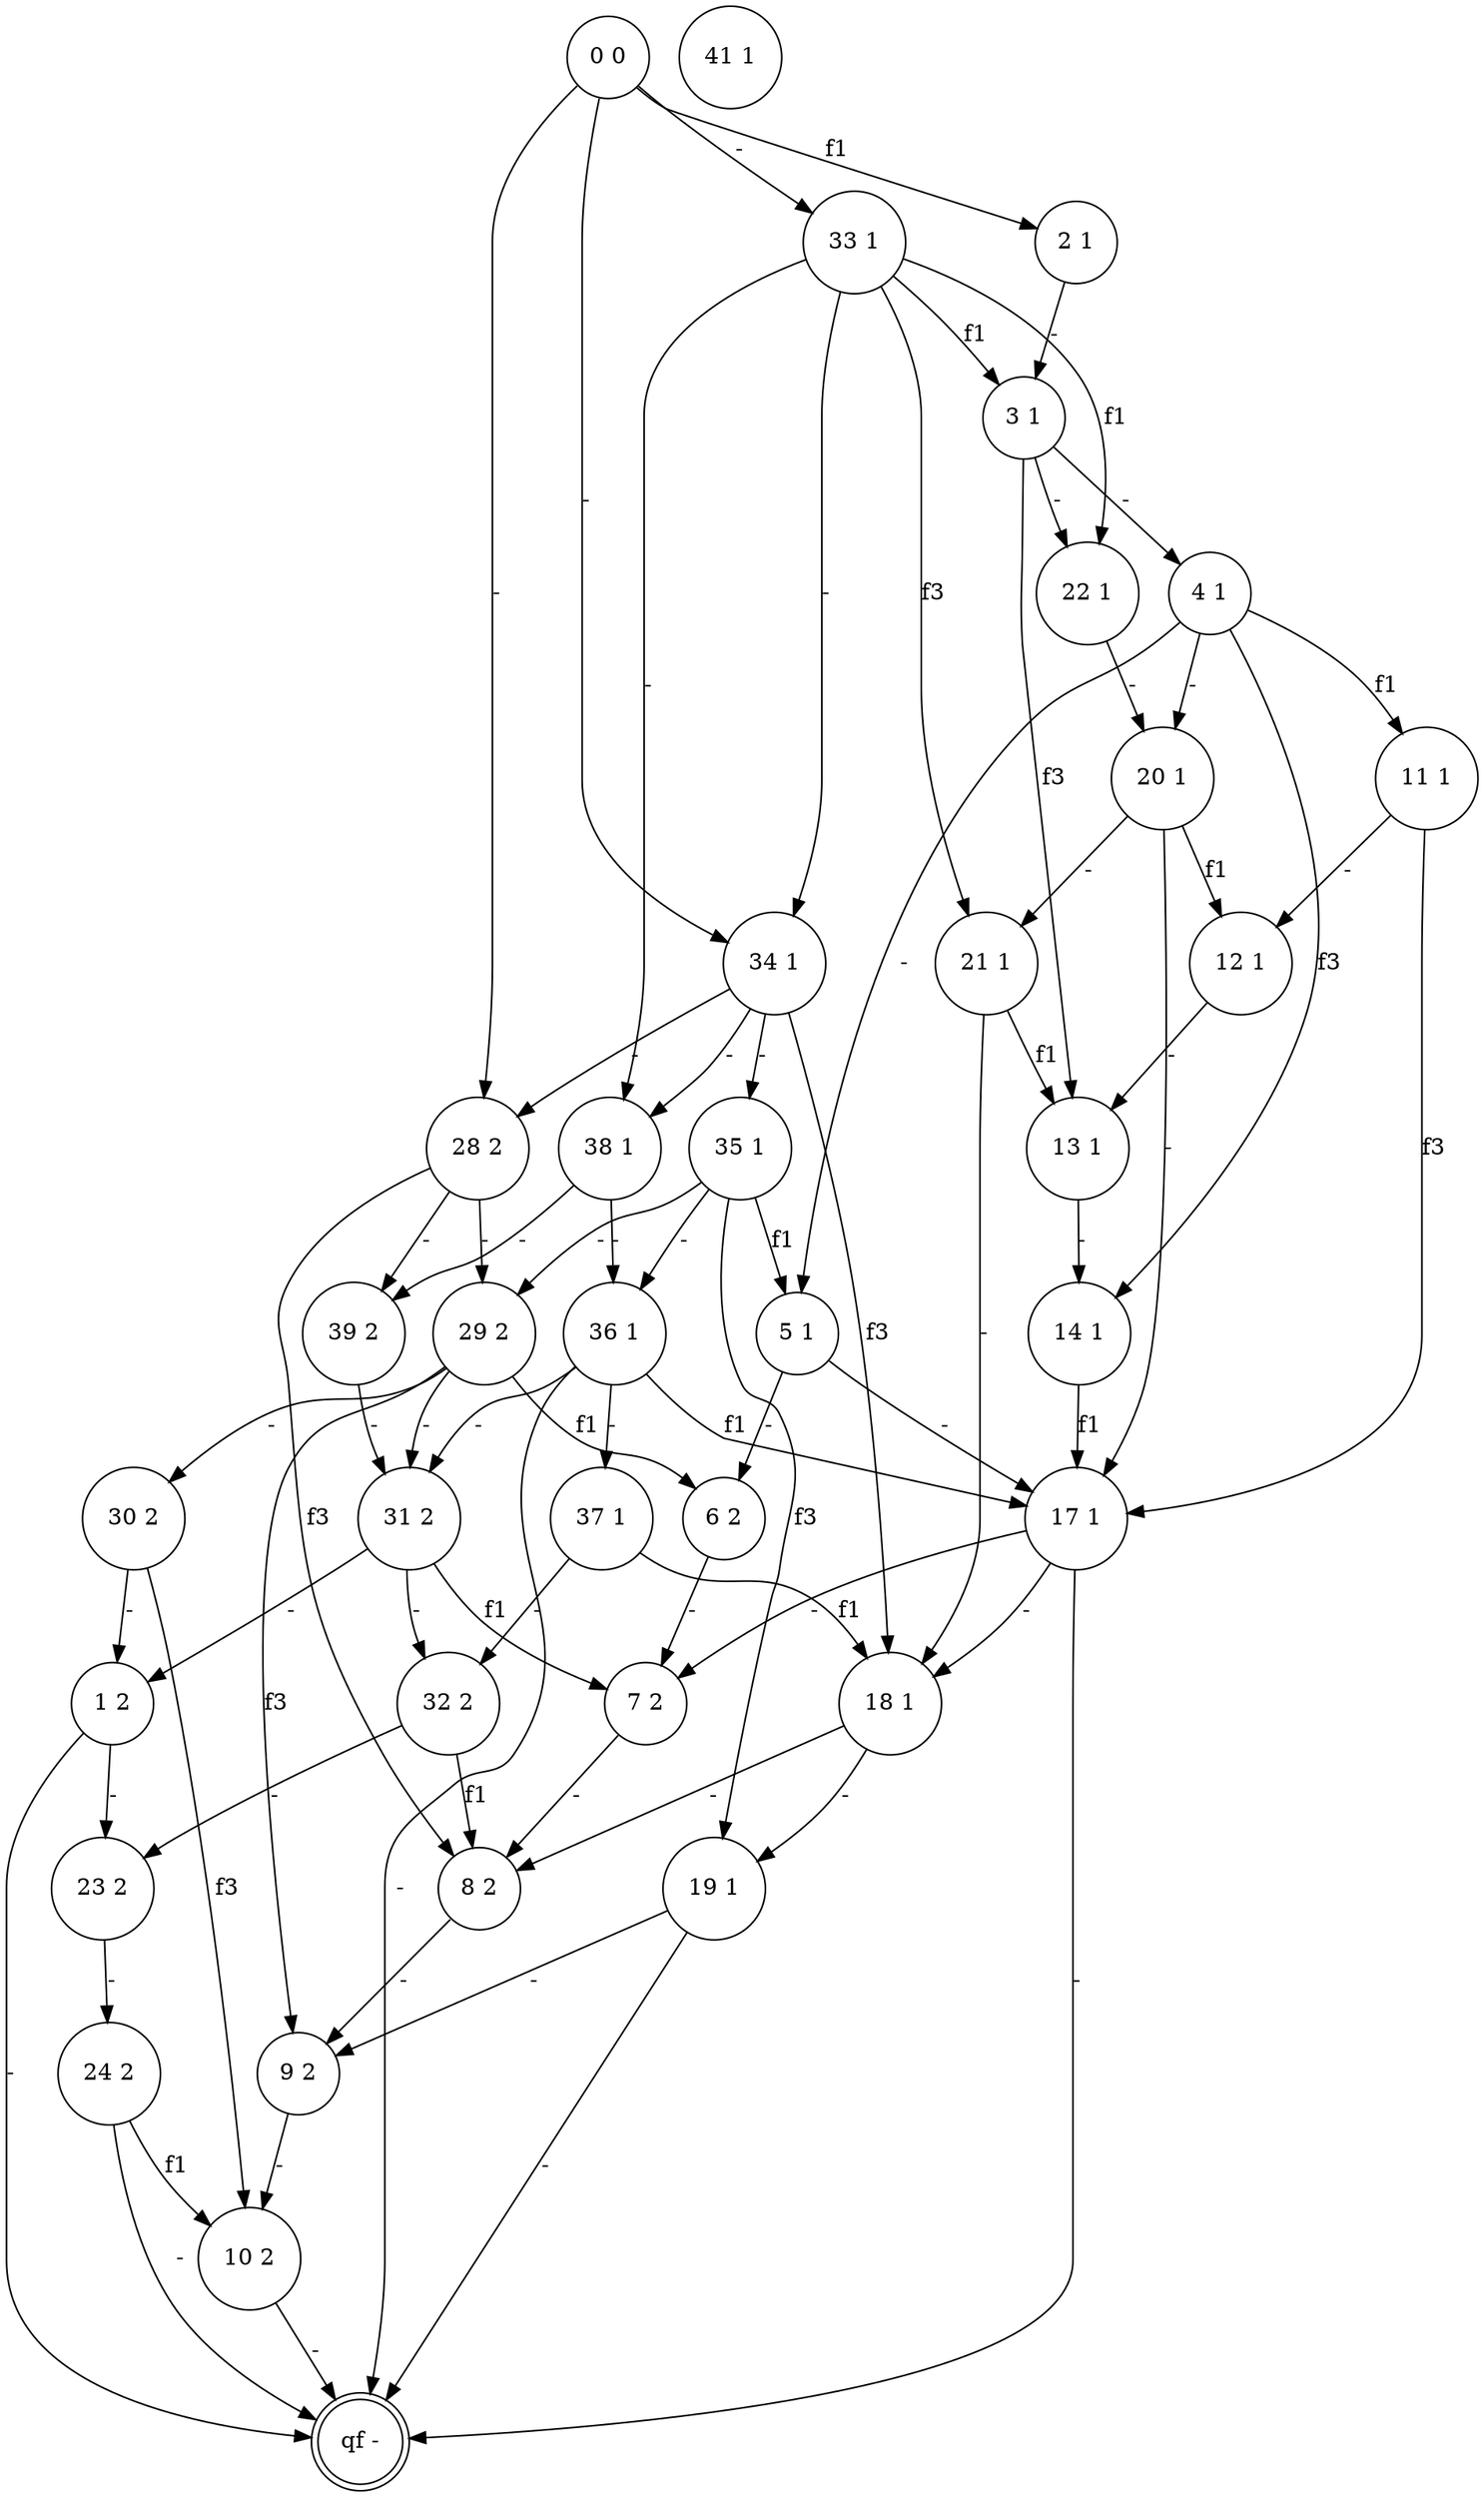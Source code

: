 digraph 5 {
	"28 2" [shape=circle]
	"29 2" [shape=circle]
	"30 2" [shape=circle]
	"1 2" [shape=circle]
	"23 2" [shape=circle]
	"24 2" [shape=circle]
	"10 2" [shape=circle]
	"6 2" [shape=circle]
	"7 2" [shape=circle]
	"8 2" [shape=circle]
	"9 2" [shape=circle]
	"31 2" [shape=circle]
	"32 2" [shape=circle]
	"39 2" [shape=circle]
	"34 1" [shape=circle]
	"35 1" [shape=circle]
	"5 1" [shape=circle]
	"6 2" [shape=circle]
	"17 1" [shape=circle]
	"7 2" [shape=circle]
	"18 1" [shape=circle]
	"19 1" [shape=circle]
	"9 2" [shape=circle]
	"8 2" [shape=circle]
	"29 2" [shape=circle]
	"36 1" [shape=circle]
	"31 2" [shape=circle]
	"37 1" [shape=circle]
	"32 2" [shape=circle]
	"28 2" [shape=circle]
	"38 1" [shape=circle]
	"39 2" [shape=circle]
	"2 1" [shape=circle]
	"3 1" [shape=circle]
	"4 1" [shape=circle]
	"11 1" [shape=circle]
	"12 1" [shape=circle]
	"13 1" [shape=circle]
	"14 1" [shape=circle]
	"20 1" [shape=circle]
	"21 1" [shape=circle]
	"22 1" [shape=circle]
	"33 1" [shape=circle]
	"qf -" [shape=doublecircle]
	"0 0" [shape=circle]
	"41 1" [shape=circle]
	"28 2" -> "29 2" [label="-"]
	"29 2" -> "30 2" [label="-"]
	"30 2" -> "1 2" [label="-"]
	"1 2" -> "23 2" [label="-"]
	"23 2" -> "24 2" [label="-"]
	"24 2" -> "10 2" [label=f1]
	"30 2" -> "10 2" [label=f3]
	"29 2" -> "6 2" [label=f1]
	"6 2" -> "7 2" [label="-"]
	"7 2" -> "8 2" [label="-"]
	"8 2" -> "9 2" [label="-"]
	"9 2" -> "10 2" [label="-"]
	"29 2" -> "31 2" [label="-"]
	"31 2" -> "1 2" [label="-"]
	"31 2" -> "7 2" [label=f1]
	"31 2" -> "32 2" [label="-"]
	"32 2" -> "23 2" [label="-"]
	"32 2" -> "8 2" [label=f1]
	"29 2" -> "9 2" [label=f3]
	"28 2" -> "39 2" [label="-"]
	"39 2" -> "31 2" [label="-"]
	"28 2" -> "8 2" [label=f3]
	"34 1" -> "35 1" [label="-"]
	"35 1" -> "5 1" [label=f1]
	"5 1" -> "6 2" [label="-"]
	"5 1" -> "17 1" [label="-"]
	"17 1" -> "7 2" [label="-"]
	"17 1" -> "18 1" [label="-"]
	"18 1" -> "19 1" [label="-"]
	"19 1" -> "9 2" [label="-"]
	"18 1" -> "8 2" [label="-"]
	"35 1" -> "29 2" [label="-"]
	"35 1" -> "36 1" [label="-"]
	"36 1" -> "17 1" [label=f1]
	"36 1" -> "31 2" [label="-"]
	"36 1" -> "37 1" [label="-"]
	"37 1" -> "18 1" [label=f1]
	"37 1" -> "32 2" [label="-"]
	"35 1" -> "19 1" [label=f3]
	"34 1" -> "28 2" [label="-"]
	"34 1" -> "38 1" [label="-"]
	"38 1" -> "36 1" [label="-"]
	"38 1" -> "39 2" [label="-"]
	"34 1" -> "18 1" [label=f3]
	"2 1" -> "3 1" [label="-"]
	"3 1" -> "4 1" [label="-"]
	"4 1" -> "5 1" [label="-"]
	"4 1" -> "11 1" [label=f1]
	"11 1" -> "12 1" [label="-"]
	"12 1" -> "13 1" [label="-"]
	"13 1" -> "14 1" [label="-"]
	"14 1" -> "17 1" [label=f1]
	"11 1" -> "17 1" [label=f3]
	"4 1" -> "20 1" [label="-"]
	"20 1" -> "17 1" [label="-"]
	"20 1" -> "12 1" [label=f1]
	"20 1" -> "21 1" [label="-"]
	"21 1" -> "18 1" [label="-"]
	"21 1" -> "13 1" [label=f1]
	"4 1" -> "14 1" [label=f3]
	"3 1" -> "22 1" [label="-"]
	"22 1" -> "20 1" [label="-"]
	"3 1" -> "13 1" [label=f3]
	"33 1" -> "34 1" [label="-"]
	"33 1" -> "3 1" [label=f1]
	"33 1" -> "21 1" [label=f3]
	"1 2" -> "qf -" [label="-"]
	"24 2" -> "qf -" [label="-"]
	"10 2" -> "qf -" [label="-"]
	"17 1" -> "qf -" [label="-"]
	"19 1" -> "qf -" [label="-"]
	"36 1" -> "qf -" [label="-"]
	"0 0" -> "2 1" [label=f1]
	"0 0" -> "33 1" [label="-"]
	"0 0" -> "34 1" [label="-"]
	"0 0" -> "28 2" [label="-"]
	"33 1" -> "38 1" [label="-"]
	"33 1" -> "22 1" [label=f1]
}
